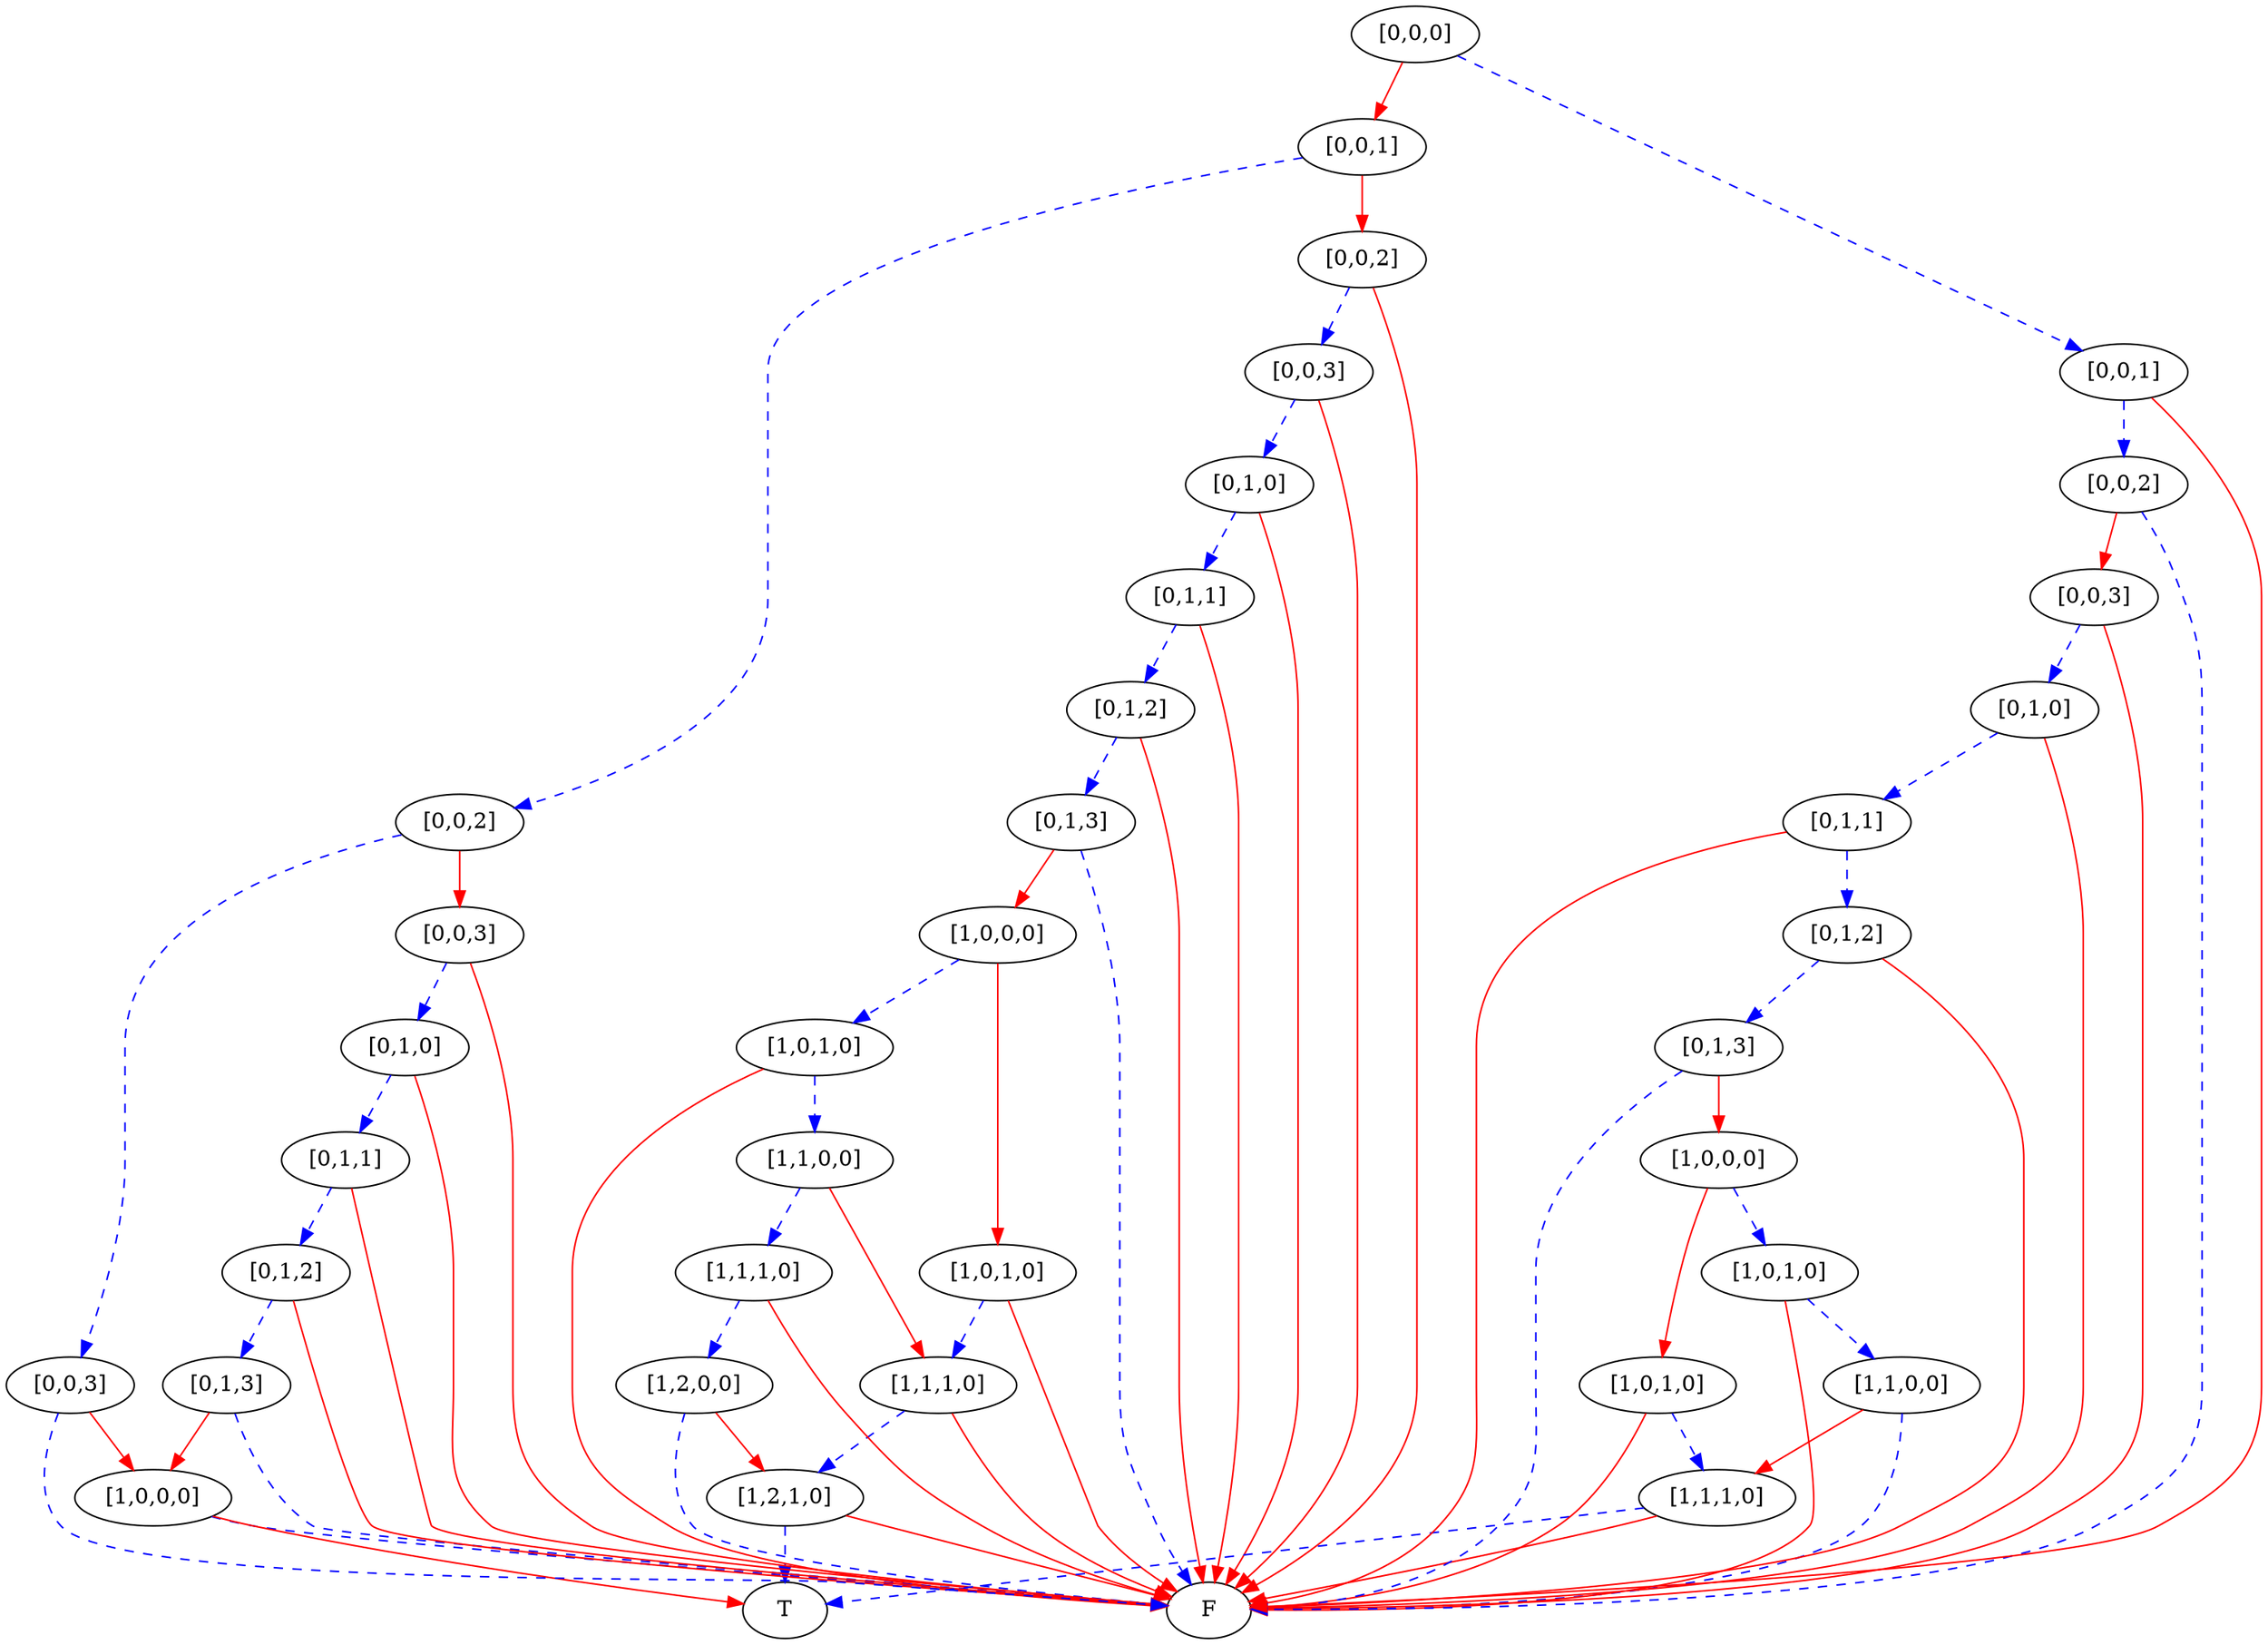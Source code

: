 digraph {
    1 [label=F];
    2 [label=T];
    3 [label="[1,2,1,0]"];
    4 [label="[1,1,1,0]"];
    5 [label="[1,0,1,0]"];
    6 [label="[1,2,0,0]"];
    7 [label="[1,1,1,0]"];
    8 [label="[1,1,0,0]"];
    9 [label="[1,0,1,0]"];
    10 [label="[1,0,0,0]"];
    11 [label="[0,1,3]"];
    12 [label="[0,1,2]"];
    13 [label="[0,1,1]"];
    14 [label="[0,1,0]"];
    15 [label="[0,0,3]"];
    16 [label="[0,0,2]"];
    17 [label="[1,0,0,0]"];
    18 [label="[0,1,3]"];
    19 [label="[0,1,2]"];
    20 [label="[0,1,1]"];
    21 [label="[0,1,0]"];
    22 [label="[0,0,3]"];
    23 [label="[0,0,3]"];
    24 [label="[0,0,2]"];
    25 [label="[0,0,1]"];
    26 [label="[1,1,1,0]"];
    27 [label="[1,0,1,0]"];
    28 [label="[1,1,0,0]"];
    29 [label="[1,0,1,0]"];
    30 [label="[1,0,0,0]"];
    31 [label="[0,1,3]"];
    32 [label="[0,1,2]"];
    33 [label="[0,1,1]"];
    34 [label="[0,1,0]"];
    35 [label="[0,0,3]"];
    36 [label="[0,0,2]"];
    37 [label="[0,0,1]"];
    38 [label="[0,0,0]"];
    3 -> 2 [style=dashed
           ,color=blue];
    3 -> 1 [color=red];
    4 -> 3 [style=dashed
           ,color=blue];
    4 -> 1 [color=red];
    5 -> 4 [style=dashed
           ,color=blue];
    5 -> 1 [color=red];
    6 -> 3 [color=red];
    6 -> 1 [style=dashed
           ,color=blue];
    7 -> 6 [style=dashed
           ,color=blue];
    7 -> 1 [color=red];
    8 -> 4 [color=red];
    8 -> 7 [style=dashed
           ,color=blue];
    9 -> 8 [style=dashed
           ,color=blue];
    9 -> 1 [color=red];
    10 -> 5 [color=red];
    10 -> 9 [style=dashed
            ,color=blue];
    11 -> 10 [color=red];
    11 -> 1 [style=dashed
            ,color=blue];
    12 -> 11 [style=dashed
             ,color=blue];
    12 -> 1 [color=red];
    13 -> 12 [style=dashed
             ,color=blue];
    13 -> 1 [color=red];
    14 -> 13 [style=dashed
             ,color=blue];
    14 -> 1 [color=red];
    15 -> 14 [style=dashed
             ,color=blue];
    15 -> 1 [color=red];
    16 -> 15 [style=dashed
             ,color=blue];
    16 -> 1 [color=red];
    17 -> 1 [style=dashed
            ,color=blue];
    17 -> 2 [color=red];
    18 -> 17 [color=red];
    18 -> 1 [style=dashed
            ,color=blue];
    19 -> 18 [style=dashed
             ,color=blue];
    19 -> 1 [color=red];
    20 -> 19 [style=dashed
             ,color=blue];
    20 -> 1 [color=red];
    21 -> 20 [style=dashed
             ,color=blue];
    21 -> 1 [color=red];
    22 -> 21 [style=dashed
             ,color=blue];
    22 -> 1 [color=red];
    23 -> 17 [color=red];
    23 -> 1 [style=dashed
            ,color=blue];
    24 -> 22 [color=red];
    24 -> 23 [style=dashed
             ,color=blue];
    25 -> 16 [color=red];
    25 -> 24 [style=dashed
             ,color=blue];
    26 -> 2 [style=dashed
            ,color=blue];
    26 -> 1 [color=red];
    27 -> 26 [style=dashed
             ,color=blue];
    27 -> 1 [color=red];
    28 -> 26 [color=red];
    28 -> 1 [style=dashed
            ,color=blue];
    29 -> 28 [style=dashed
             ,color=blue];
    29 -> 1 [color=red];
    30 -> 27 [color=red];
    30 -> 29 [style=dashed
             ,color=blue];
    31 -> 30 [color=red];
    31 -> 1 [style=dashed
            ,color=blue];
    32 -> 31 [style=dashed
             ,color=blue];
    32 -> 1 [color=red];
    33 -> 32 [style=dashed
             ,color=blue];
    33 -> 1 [color=red];
    34 -> 33 [style=dashed
             ,color=blue];
    34 -> 1 [color=red];
    35 -> 34 [style=dashed
             ,color=blue];
    35 -> 1 [color=red];
    36 -> 35 [color=red];
    36 -> 1 [style=dashed
            ,color=blue];
    37 -> 36 [style=dashed
             ,color=blue];
    37 -> 1 [color=red];
    38 -> 25 [color=red];
    38 -> 37 [style=dashed
             ,color=blue];
}